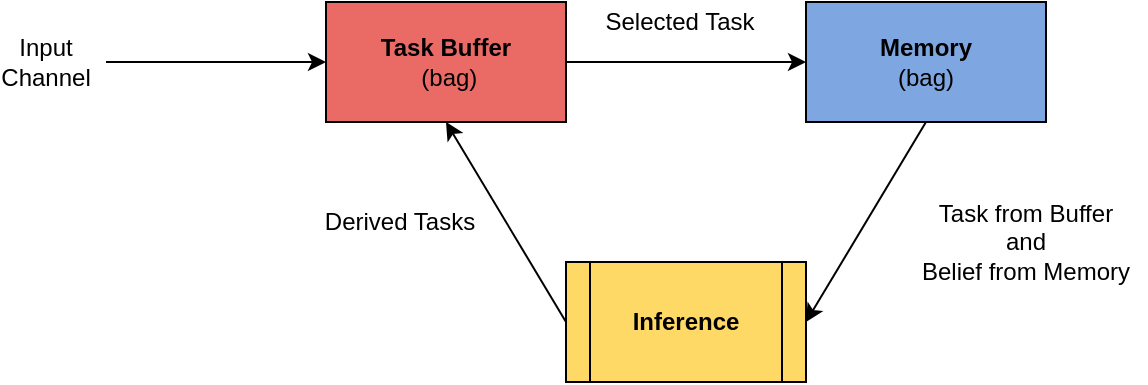 <mxfile version="14.4.4" type="device"><diagram id="ytO7dYtnHRW7ZxbD0A9j" name="Page-1"><mxGraphModel dx="660" dy="729" grid="1" gridSize="10" guides="1" tooltips="1" connect="1" arrows="1" fold="1" page="1" pageScale="1" pageWidth="850" pageHeight="1100" math="0" shadow="0"><root><mxCell id="0"/><mxCell id="1" parent="0"/><mxCell id="R_4Eterm35RvbNCIREgg-1" value="&lt;div&gt;&lt;b&gt;Memory&lt;/b&gt;&lt;br&gt;&lt;/div&gt;&lt;div&gt;(bag)&lt;/div&gt;" style="rounded=0;whiteSpace=wrap;html=1;fillColor=#7EA6E0;" parent="1" vertex="1"><mxGeometry x="430" y="330" width="120" height="60" as="geometry"/></mxCell><mxCell id="R_4Eterm35RvbNCIREgg-2" value="&lt;b&gt;Task Buffer&lt;br&gt;&lt;/b&gt;&amp;nbsp;(bag)" style="rounded=0;whiteSpace=wrap;html=1;fillColor=#EA6B66;" parent="1" vertex="1"><mxGeometry x="190" y="330" width="120" height="60" as="geometry"/></mxCell><mxCell id="R_4Eterm35RvbNCIREgg-11" value="Selected Task" style="text;html=1;strokeColor=none;fillColor=none;align=center;verticalAlign=middle;whiteSpace=wrap;rounded=0;" parent="1" vertex="1"><mxGeometry x="320" y="330" width="94" height="20" as="geometry"/></mxCell><mxCell id="R_4Eterm35RvbNCIREgg-17" value="Derived Tasks" style="text;html=1;strokeColor=none;fillColor=none;align=center;verticalAlign=middle;whiteSpace=wrap;rounded=0;" parent="1" vertex="1"><mxGeometry x="180" y="430" width="94" height="20" as="geometry"/></mxCell><mxCell id="R_4Eterm35RvbNCIREgg-21" value="&lt;b&gt;Inference&lt;/b&gt;" style="shape=process;whiteSpace=wrap;html=1;backgroundOutline=1;fillColor=#FFD966;" parent="1" vertex="1"><mxGeometry x="310" y="460" width="120" height="60" as="geometry"/></mxCell><mxCell id="R_4Eterm35RvbNCIREgg-22" value="" style="endArrow=classic;html=1;fillColor=#ffffff;exitX=1;exitY=0.5;exitDx=0;exitDy=0;entryX=0;entryY=0.5;entryDx=0;entryDy=0;" parent="1" source="R_4Eterm35RvbNCIREgg-2" target="R_4Eterm35RvbNCIREgg-1" edge="1"><mxGeometry width="50" height="50" relative="1" as="geometry"><mxPoint x="360" y="430" as="sourcePoint"/><mxPoint x="410" y="380" as="targetPoint"/></mxGeometry></mxCell><mxCell id="R_4Eterm35RvbNCIREgg-25" value="" style="endArrow=classic;html=1;fillColor=#ffffff;exitX=0.5;exitY=1;exitDx=0;exitDy=0;entryX=1;entryY=0.5;entryDx=0;entryDy=0;" parent="1" source="R_4Eterm35RvbNCIREgg-1" target="R_4Eterm35RvbNCIREgg-21" edge="1"><mxGeometry width="50" height="50" relative="1" as="geometry"><mxPoint x="360" y="430" as="sourcePoint"/><mxPoint x="410" y="380" as="targetPoint"/></mxGeometry></mxCell><mxCell id="R_4Eterm35RvbNCIREgg-27" value="" style="endArrow=classic;html=1;fillColor=#ffffff;exitX=0;exitY=0.5;exitDx=0;exitDy=0;entryX=0.5;entryY=1;entryDx=0;entryDy=0;" parent="1" source="R_4Eterm35RvbNCIREgg-21" target="R_4Eterm35RvbNCIREgg-2" edge="1"><mxGeometry width="50" height="50" relative="1" as="geometry"><mxPoint x="360" y="430" as="sourcePoint"/><mxPoint x="410" y="380" as="targetPoint"/></mxGeometry></mxCell><mxCell id="R_4Eterm35RvbNCIREgg-28" value="" style="endArrow=classic;html=1;fillColor=#ffffff;entryX=0;entryY=0.5;entryDx=0;entryDy=0;" parent="1" target="R_4Eterm35RvbNCIREgg-2" edge="1"><mxGeometry width="50" height="50" relative="1" as="geometry"><mxPoint x="80" y="360" as="sourcePoint"/><mxPoint x="140" y="330" as="targetPoint"/></mxGeometry></mxCell><mxCell id="R_4Eterm35RvbNCIREgg-29" value="&lt;div&gt;Input&lt;/div&gt;&lt;div&gt;Channel&lt;br&gt;&lt;/div&gt;" style="text;html=1;strokeColor=none;fillColor=none;align=center;verticalAlign=middle;whiteSpace=wrap;rounded=0;" parent="1" vertex="1"><mxGeometry x="30" y="350" width="40" height="20" as="geometry"/></mxCell><mxCell id="0QI-NrXFsJz-jNo2h0gF-1" value="&lt;div&gt;Task from Buffer&lt;br&gt;&lt;/div&gt;&lt;div&gt;and&lt;/div&gt;&lt;div&gt;Belief from Memory&lt;br&gt;&lt;/div&gt;" style="text;html=1;strokeColor=none;fillColor=none;align=center;verticalAlign=middle;whiteSpace=wrap;rounded=0;" vertex="1" parent="1"><mxGeometry x="480" y="440" width="120" height="20" as="geometry"/></mxCell></root></mxGraphModel></diagram></mxfile>